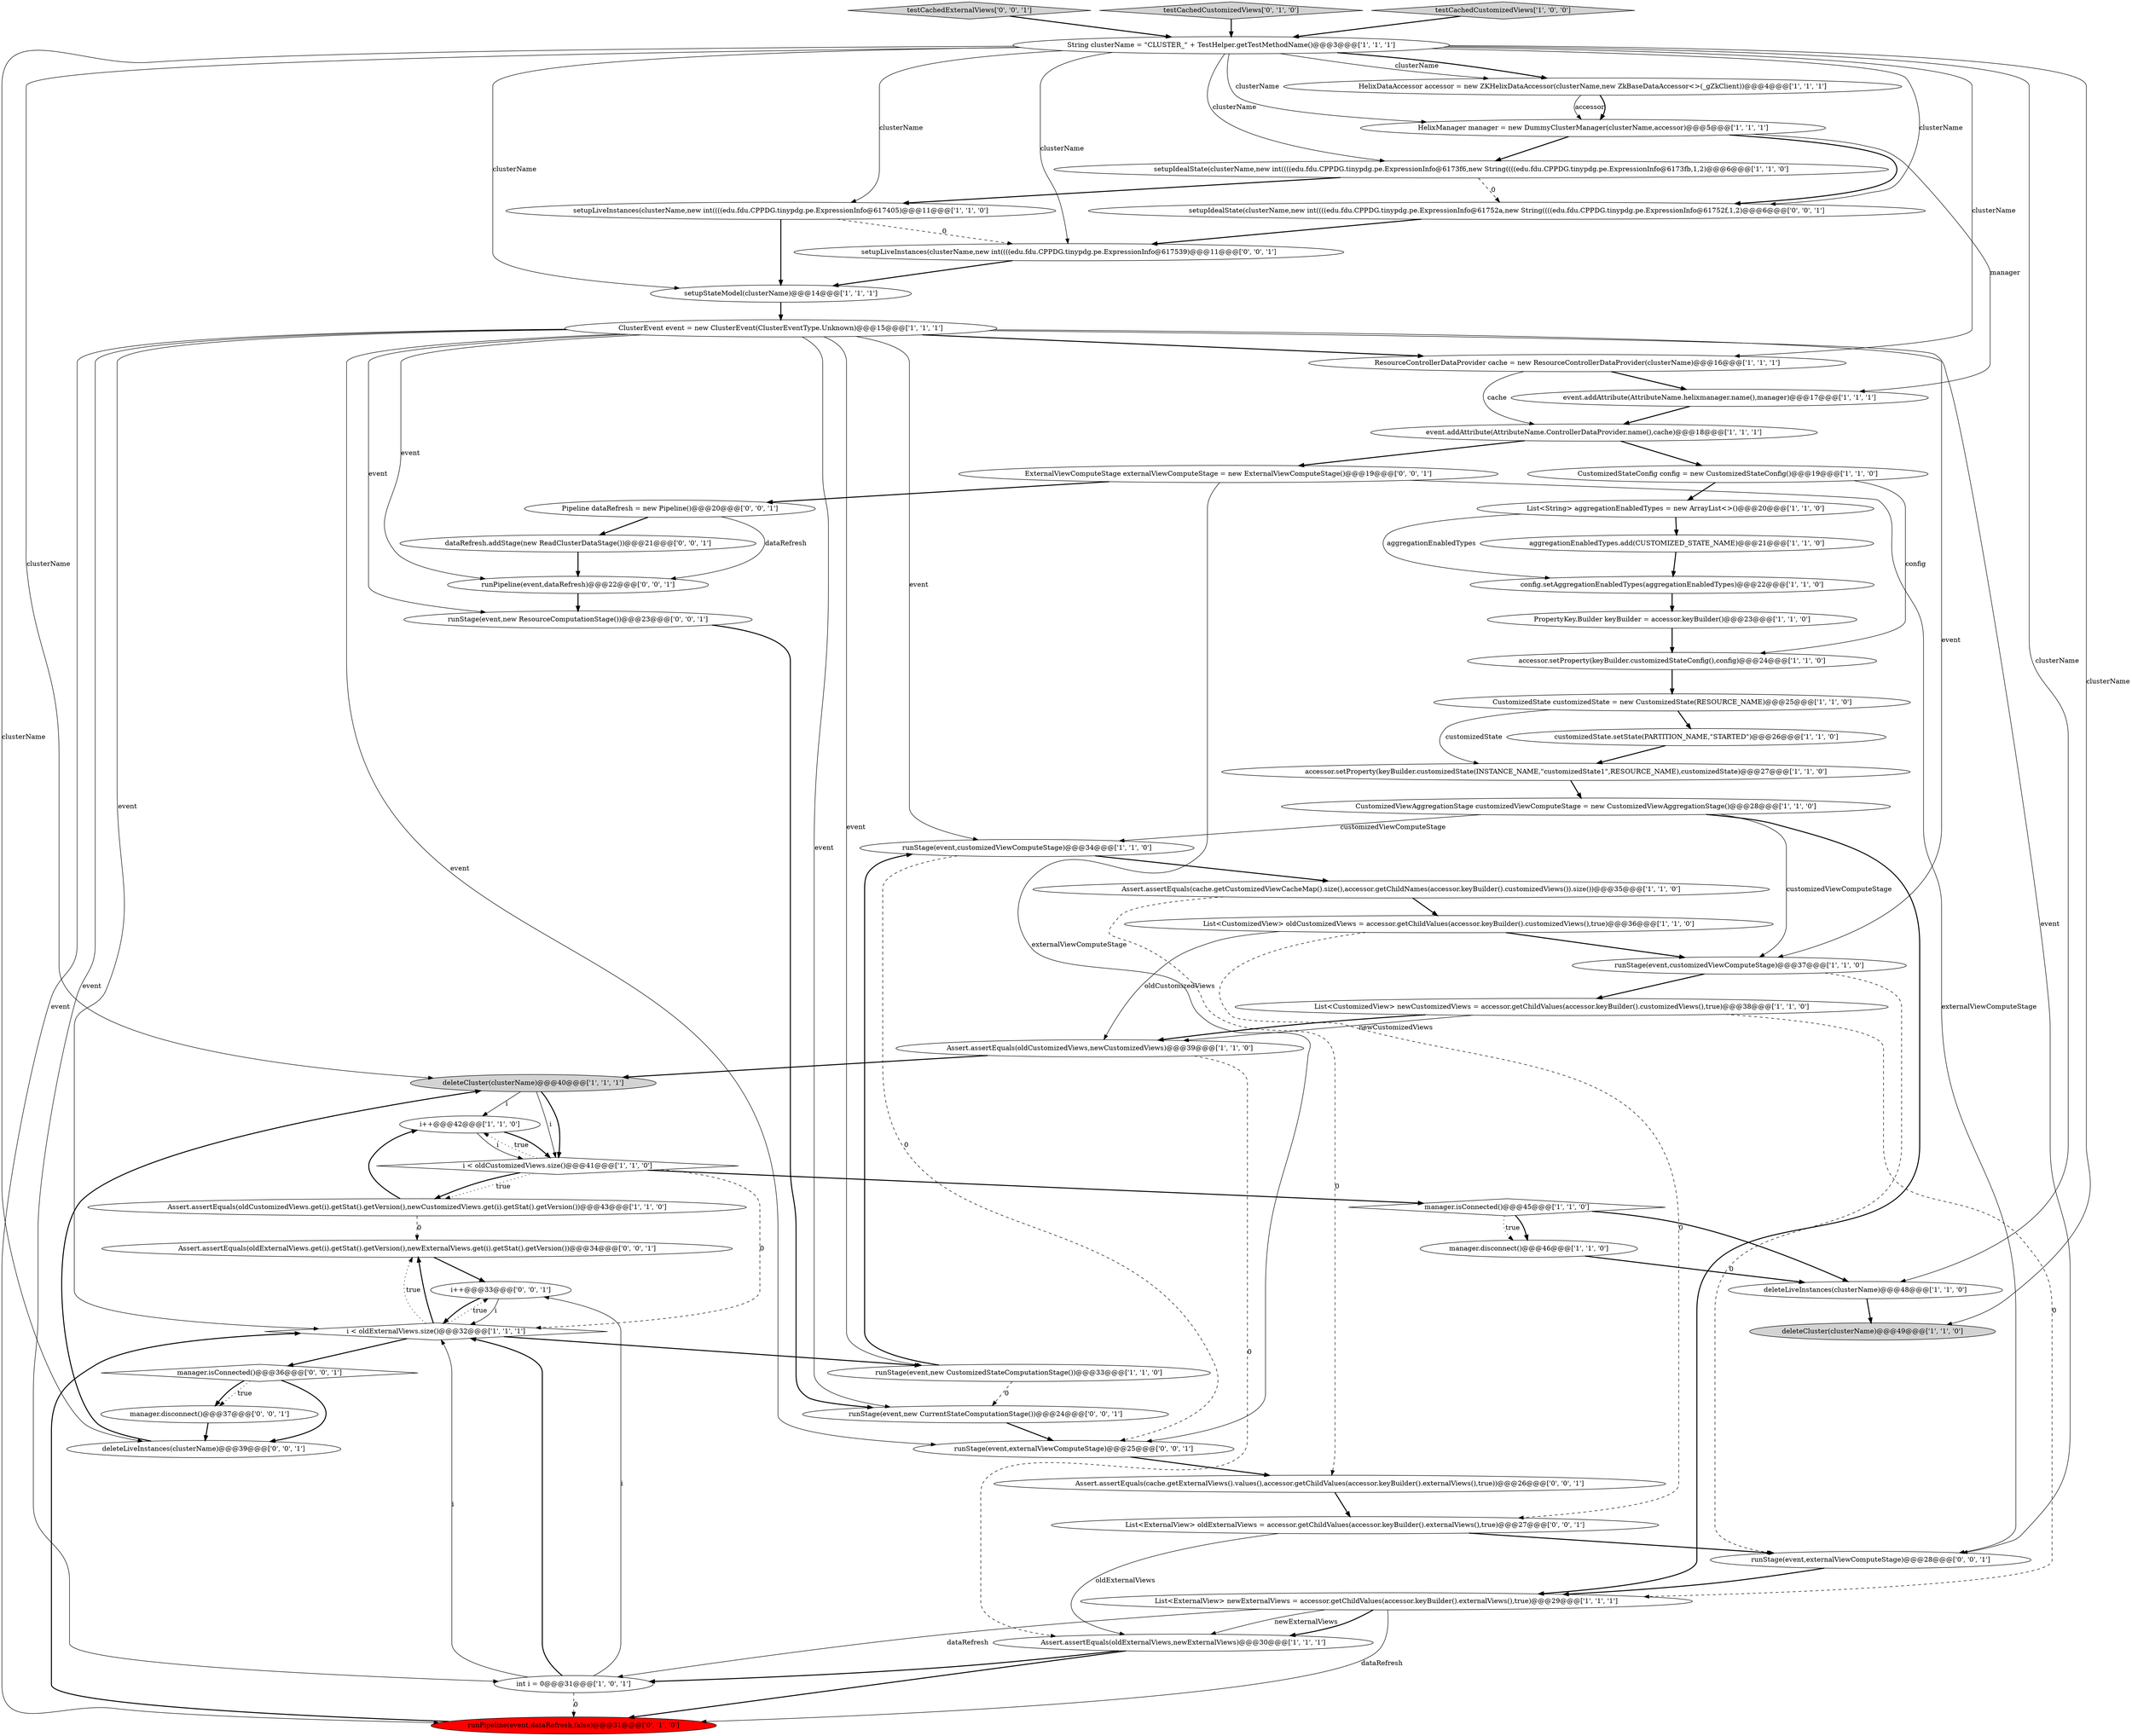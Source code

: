 digraph {
24 [style = filled, label = "List<String> aggregationEnabledTypes = new ArrayList<>()@@@20@@@['1', '1', '0']", fillcolor = white, shape = ellipse image = "AAA0AAABBB1BBB"];
43 [style = filled, label = "runStage(event,new ResourceComputationStage())@@@23@@@['0', '0', '1']", fillcolor = white, shape = ellipse image = "AAA0AAABBB3BBB"];
31 [style = filled, label = "accessor.setProperty(keyBuilder.customizedState(INSTANCE_NAME,\"customizedState1\",RESOURCE_NAME),customizedState)@@@27@@@['1', '1', '0']", fillcolor = white, shape = ellipse image = "AAA0AAABBB1BBB"];
17 [style = filled, label = "List<CustomizedView> oldCustomizedViews = accessor.getChildValues(accessor.keyBuilder().customizedViews(),true)@@@36@@@['1', '1', '0']", fillcolor = white, shape = ellipse image = "AAA0AAABBB1BBB"];
15 [style = filled, label = "CustomizedViewAggregationStage customizedViewComputeStage = new CustomizedViewAggregationStage()@@@28@@@['1', '1', '0']", fillcolor = white, shape = ellipse image = "AAA0AAABBB1BBB"];
30 [style = filled, label = "customizedState.setState(PARTITION_NAME,\"STARTED\")@@@26@@@['1', '1', '0']", fillcolor = white, shape = ellipse image = "AAA0AAABBB1BBB"];
55 [style = filled, label = "runPipeline(event,dataRefresh)@@@22@@@['0', '0', '1']", fillcolor = white, shape = ellipse image = "AAA0AAABBB3BBB"];
58 [style = filled, label = "setupIdealState(clusterName,new int((((edu.fdu.CPPDG.tinypdg.pe.ExpressionInfo@61752a,new String((((edu.fdu.CPPDG.tinypdg.pe.ExpressionInfo@61752f,1,2)@@@6@@@['0', '0', '1']", fillcolor = white, shape = ellipse image = "AAA0AAABBB3BBB"];
4 [style = filled, label = "i++@@@42@@@['1', '1', '0']", fillcolor = white, shape = ellipse image = "AAA0AAABBB1BBB"];
23 [style = filled, label = "Assert.assertEquals(oldCustomizedViews,newCustomizedViews)@@@39@@@['1', '1', '0']", fillcolor = white, shape = ellipse image = "AAA0AAABBB1BBB"];
27 [style = filled, label = "setupStateModel(clusterName)@@@14@@@['1', '1', '1']", fillcolor = white, shape = ellipse image = "AAA0AAABBB1BBB"];
54 [style = filled, label = "dataRefresh.addStage(new ReadClusterDataStage())@@@21@@@['0', '0', '1']", fillcolor = white, shape = ellipse image = "AAA0AAABBB3BBB"];
19 [style = filled, label = "deleteCluster(clusterName)@@@40@@@['1', '1', '1']", fillcolor = lightgray, shape = ellipse image = "AAA0AAABBB1BBB"];
6 [style = filled, label = "runStage(event,customizedViewComputeStage)@@@34@@@['1', '1', '0']", fillcolor = white, shape = ellipse image = "AAA0AAABBB1BBB"];
21 [style = filled, label = "event.addAttribute(AttributeName.helixmanager.name(),manager)@@@17@@@['1', '1', '1']", fillcolor = white, shape = ellipse image = "AAA0AAABBB1BBB"];
59 [style = filled, label = "Assert.assertEquals(cache.getExternalViews().values(),accessor.getChildValues(accessor.keyBuilder().externalViews(),true))@@@26@@@['0', '0', '1']", fillcolor = white, shape = ellipse image = "AAA0AAABBB3BBB"];
51 [style = filled, label = "manager.isConnected()@@@36@@@['0', '0', '1']", fillcolor = white, shape = diamond image = "AAA0AAABBB3BBB"];
45 [style = filled, label = "runStage(event,externalViewComputeStage)@@@28@@@['0', '0', '1']", fillcolor = white, shape = ellipse image = "AAA0AAABBB3BBB"];
25 [style = filled, label = "setupIdealState(clusterName,new int((((edu.fdu.CPPDG.tinypdg.pe.ExpressionInfo@6173f6,new String((((edu.fdu.CPPDG.tinypdg.pe.ExpressionInfo@6173fb,1,2)@@@6@@@['1', '1', '0']", fillcolor = white, shape = ellipse image = "AAA0AAABBB1BBB"];
32 [style = filled, label = "event.addAttribute(AttributeName.ControllerDataProvider.name(),cache)@@@18@@@['1', '1', '1']", fillcolor = white, shape = ellipse image = "AAA0AAABBB1BBB"];
33 [style = filled, label = "HelixDataAccessor accessor = new ZKHelixDataAccessor(clusterName,new ZkBaseDataAccessor<>(_gZkClient))@@@4@@@['1', '1', '1']", fillcolor = white, shape = ellipse image = "AAA0AAABBB1BBB"];
16 [style = filled, label = "runStage(event,customizedViewComputeStage)@@@37@@@['1', '1', '0']", fillcolor = white, shape = ellipse image = "AAA0AAABBB1BBB"];
1 [style = filled, label = "deleteLiveInstances(clusterName)@@@48@@@['1', '1', '0']", fillcolor = white, shape = ellipse image = "AAA0AAABBB1BBB"];
12 [style = filled, label = "Assert.assertEquals(oldCustomizedViews.get(i).getStat().getVersion(),newCustomizedViews.get(i).getStat().getVersion())@@@43@@@['1', '1', '0']", fillcolor = white, shape = ellipse image = "AAA0AAABBB1BBB"];
48 [style = filled, label = "testCachedExternalViews['0', '0', '1']", fillcolor = lightgray, shape = diamond image = "AAA0AAABBB3BBB"];
18 [style = filled, label = "PropertyKey.Builder keyBuilder = accessor.keyBuilder()@@@23@@@['1', '1', '0']", fillcolor = white, shape = ellipse image = "AAA0AAABBB1BBB"];
29 [style = filled, label = "setupLiveInstances(clusterName,new int((((edu.fdu.CPPDG.tinypdg.pe.ExpressionInfo@617405)@@@11@@@['1', '1', '0']", fillcolor = white, shape = ellipse image = "AAA0AAABBB1BBB"];
37 [style = filled, label = "i < oldExternalViews.size()@@@32@@@['1', '1', '1']", fillcolor = white, shape = diamond image = "AAA0AAABBB1BBB"];
40 [style = filled, label = "runPipeline(event,dataRefresh,false)@@@31@@@['0', '1', '0']", fillcolor = red, shape = ellipse image = "AAA1AAABBB2BBB"];
22 [style = filled, label = "ResourceControllerDataProvider cache = new ResourceControllerDataProvider(clusterName)@@@16@@@['1', '1', '1']", fillcolor = white, shape = ellipse image = "AAA0AAABBB1BBB"];
42 [style = filled, label = "Pipeline dataRefresh = new Pipeline()@@@20@@@['0', '0', '1']", fillcolor = white, shape = ellipse image = "AAA0AAABBB3BBB"];
35 [style = filled, label = "ClusterEvent event = new ClusterEvent(ClusterEventType.Unknown)@@@15@@@['1', '1', '1']", fillcolor = white, shape = ellipse image = "AAA0AAABBB1BBB"];
50 [style = filled, label = "i++@@@33@@@['0', '0', '1']", fillcolor = white, shape = ellipse image = "AAA0AAABBB3BBB"];
36 [style = filled, label = "List<ExternalView> newExternalViews = accessor.getChildValues(accessor.keyBuilder().externalViews(),true)@@@29@@@['1', '1', '1']", fillcolor = white, shape = ellipse image = "AAA0AAABBB1BBB"];
11 [style = filled, label = "accessor.setProperty(keyBuilder.customizedStateConfig(),config)@@@24@@@['1', '1', '0']", fillcolor = white, shape = ellipse image = "AAA0AAABBB1BBB"];
14 [style = filled, label = "manager.isConnected()@@@45@@@['1', '1', '0']", fillcolor = white, shape = diamond image = "AAA0AAABBB1BBB"];
41 [style = filled, label = "testCachedCustomizedViews['0', '1', '0']", fillcolor = lightgray, shape = diamond image = "AAA0AAABBB2BBB"];
34 [style = filled, label = "int i = 0@@@31@@@['1', '0', '1']", fillcolor = white, shape = ellipse image = "AAA0AAABBB1BBB"];
56 [style = filled, label = "deleteLiveInstances(clusterName)@@@39@@@['0', '0', '1']", fillcolor = white, shape = ellipse image = "AAA0AAABBB3BBB"];
0 [style = filled, label = "CustomizedStateConfig config = new CustomizedStateConfig()@@@19@@@['1', '1', '0']", fillcolor = white, shape = ellipse image = "AAA0AAABBB1BBB"];
3 [style = filled, label = "Assert.assertEquals(oldExternalViews,newExternalViews)@@@30@@@['1', '1', '1']", fillcolor = white, shape = ellipse image = "AAA0AAABBB1BBB"];
2 [style = filled, label = "CustomizedState customizedState = new CustomizedState(RESOURCE_NAME)@@@25@@@['1', '1', '0']", fillcolor = white, shape = ellipse image = "AAA0AAABBB1BBB"];
20 [style = filled, label = "HelixManager manager = new DummyClusterManager(clusterName,accessor)@@@5@@@['1', '1', '1']", fillcolor = white, shape = ellipse image = "AAA0AAABBB1BBB"];
46 [style = filled, label = "List<ExternalView> oldExternalViews = accessor.getChildValues(accessor.keyBuilder().externalViews(),true)@@@27@@@['0', '0', '1']", fillcolor = white, shape = ellipse image = "AAA0AAABBB3BBB"];
7 [style = filled, label = "Assert.assertEquals(cache.getCustomizedViewCacheMap().size(),accessor.getChildNames(accessor.keyBuilder().customizedViews()).size())@@@35@@@['1', '1', '0']", fillcolor = white, shape = ellipse image = "AAA0AAABBB1BBB"];
13 [style = filled, label = "String clusterName = \"CLUSTER_\" + TestHelper.getTestMethodName()@@@3@@@['1', '1', '1']", fillcolor = white, shape = ellipse image = "AAA0AAABBB1BBB"];
44 [style = filled, label = "Assert.assertEquals(oldExternalViews.get(i).getStat().getVersion(),newExternalViews.get(i).getStat().getVersion())@@@34@@@['0', '0', '1']", fillcolor = white, shape = ellipse image = "AAA0AAABBB3BBB"];
5 [style = filled, label = "config.setAggregationEnabledTypes(aggregationEnabledTypes)@@@22@@@['1', '1', '0']", fillcolor = white, shape = ellipse image = "AAA0AAABBB1BBB"];
52 [style = filled, label = "manager.disconnect()@@@37@@@['0', '0', '1']", fillcolor = white, shape = ellipse image = "AAA0AAABBB3BBB"];
39 [style = filled, label = "runStage(event,new CustomizedStateComputationStage())@@@33@@@['1', '1', '0']", fillcolor = white, shape = ellipse image = "AAA0AAABBB1BBB"];
47 [style = filled, label = "runStage(event,new CurrentStateComputationStage())@@@24@@@['0', '0', '1']", fillcolor = white, shape = ellipse image = "AAA0AAABBB3BBB"];
9 [style = filled, label = "List<CustomizedView> newCustomizedViews = accessor.getChildValues(accessor.keyBuilder().customizedViews(),true)@@@38@@@['1', '1', '0']", fillcolor = white, shape = ellipse image = "AAA0AAABBB1BBB"];
26 [style = filled, label = "aggregationEnabledTypes.add(CUSTOMIZED_STATE_NAME)@@@21@@@['1', '1', '0']", fillcolor = white, shape = ellipse image = "AAA0AAABBB1BBB"];
49 [style = filled, label = "runStage(event,externalViewComputeStage)@@@25@@@['0', '0', '1']", fillcolor = white, shape = ellipse image = "AAA0AAABBB3BBB"];
10 [style = filled, label = "testCachedCustomizedViews['1', '0', '0']", fillcolor = lightgray, shape = diamond image = "AAA0AAABBB1BBB"];
28 [style = filled, label = "deleteCluster(clusterName)@@@49@@@['1', '1', '0']", fillcolor = lightgray, shape = ellipse image = "AAA0AAABBB1BBB"];
38 [style = filled, label = "manager.disconnect()@@@46@@@['1', '1', '0']", fillcolor = white, shape = ellipse image = "AAA0AAABBB1BBB"];
53 [style = filled, label = "ExternalViewComputeStage externalViewComputeStage = new ExternalViewComputeStage()@@@19@@@['0', '0', '1']", fillcolor = white, shape = ellipse image = "AAA0AAABBB3BBB"];
8 [style = filled, label = "i < oldCustomizedViews.size()@@@41@@@['1', '1', '0']", fillcolor = white, shape = diamond image = "AAA0AAABBB1BBB"];
57 [style = filled, label = "setupLiveInstances(clusterName,new int((((edu.fdu.CPPDG.tinypdg.pe.ExpressionInfo@617539)@@@11@@@['0', '0', '1']", fillcolor = white, shape = ellipse image = "AAA0AAABBB3BBB"];
13->20 [style = solid, label="clusterName"];
17->23 [style = solid, label="oldCustomizedViews"];
32->53 [style = bold, label=""];
0->11 [style = solid, label="config"];
54->55 [style = bold, label=""];
9->36 [style = dashed, label="0"];
49->59 [style = bold, label=""];
20->58 [style = bold, label=""];
35->43 [style = solid, label="event"];
32->0 [style = bold, label=""];
39->6 [style = bold, label=""];
35->45 [style = solid, label="event"];
25->29 [style = bold, label=""];
8->4 [style = dotted, label="true"];
3->34 [style = bold, label=""];
35->39 [style = solid, label="event"];
47->49 [style = bold, label=""];
42->55 [style = solid, label="dataRefresh"];
36->3 [style = solid, label="newExternalViews"];
1->28 [style = bold, label=""];
13->25 [style = solid, label="clusterName"];
37->50 [style = dotted, label="true"];
17->46 [style = dashed, label="0"];
0->24 [style = bold, label=""];
51->52 [style = dotted, label="true"];
9->23 [style = solid, label="newCustomizedViews"];
12->44 [style = dashed, label="0"];
19->8 [style = solid, label="i"];
4->8 [style = bold, label=""];
35->47 [style = solid, label="event"];
34->37 [style = solid, label="i"];
15->16 [style = solid, label="customizedViewComputeStage"];
41->13 [style = bold, label=""];
35->40 [style = solid, label="event"];
16->9 [style = bold, label=""];
17->16 [style = bold, label=""];
40->37 [style = bold, label=""];
50->37 [style = bold, label=""];
18->11 [style = bold, label=""];
44->50 [style = bold, label=""];
14->38 [style = bold, label=""];
13->33 [style = solid, label="clusterName"];
20->25 [style = bold, label=""];
20->21 [style = solid, label="manager"];
34->40 [style = dashed, label="0"];
4->8 [style = solid, label="i"];
15->6 [style = solid, label="customizedViewComputeStage"];
6->49 [style = dashed, label="0"];
29->27 [style = bold, label=""];
33->20 [style = solid, label="accessor"];
22->32 [style = solid, label="cache"];
43->47 [style = bold, label=""];
8->12 [style = dotted, label="true"];
7->59 [style = dashed, label="0"];
16->45 [style = dashed, label="0"];
19->4 [style = solid, label="i"];
48->13 [style = bold, label=""];
6->7 [style = bold, label=""];
13->1 [style = solid, label="clusterName"];
35->6 [style = solid, label="event"];
13->56 [style = solid, label="clusterName"];
13->27 [style = solid, label="clusterName"];
35->34 [style = solid, label="event"];
59->46 [style = bold, label=""];
15->36 [style = bold, label=""];
7->17 [style = bold, label=""];
53->42 [style = bold, label=""];
45->36 [style = bold, label=""];
8->14 [style = bold, label=""];
58->57 [style = bold, label=""];
53->49 [style = solid, label="externalViewComputeStage"];
2->31 [style = solid, label="customizedState"];
5->18 [style = bold, label=""];
51->52 [style = bold, label=""];
27->35 [style = bold, label=""];
38->1 [style = bold, label=""];
35->49 [style = solid, label="event"];
24->5 [style = solid, label="aggregationEnabledTypes"];
50->37 [style = solid, label="i"];
23->3 [style = dashed, label="0"];
24->26 [style = bold, label=""];
10->13 [style = bold, label=""];
30->31 [style = bold, label=""];
23->19 [style = bold, label=""];
37->44 [style = bold, label=""];
35->55 [style = solid, label="event"];
55->43 [style = bold, label=""];
39->47 [style = dashed, label="0"];
37->44 [style = dotted, label="true"];
37->39 [style = bold, label=""];
8->12 [style = bold, label=""];
25->58 [style = dashed, label="0"];
8->37 [style = dashed, label="0"];
29->57 [style = dashed, label="0"];
33->20 [style = bold, label=""];
3->40 [style = bold, label=""];
37->51 [style = bold, label=""];
35->16 [style = solid, label="event"];
26->5 [style = bold, label=""];
35->22 [style = bold, label=""];
46->3 [style = solid, label="oldExternalViews"];
22->21 [style = bold, label=""];
36->40 [style = solid, label="dataRefresh"];
13->57 [style = solid, label="clusterName"];
51->56 [style = bold, label=""];
52->56 [style = bold, label=""];
36->34 [style = solid, label="dataRefresh"];
13->58 [style = solid, label="clusterName"];
31->15 [style = bold, label=""];
11->2 [style = bold, label=""];
19->8 [style = bold, label=""];
14->1 [style = bold, label=""];
34->50 [style = solid, label="i"];
9->23 [style = bold, label=""];
13->29 [style = solid, label="clusterName"];
57->27 [style = bold, label=""];
14->38 [style = dotted, label="true"];
34->37 [style = bold, label=""];
12->4 [style = bold, label=""];
21->32 [style = bold, label=""];
56->19 [style = bold, label=""];
13->28 [style = solid, label="clusterName"];
46->45 [style = bold, label=""];
53->45 [style = solid, label="externalViewComputeStage"];
42->54 [style = bold, label=""];
2->30 [style = bold, label=""];
13->33 [style = bold, label=""];
13->22 [style = solid, label="clusterName"];
35->37 [style = solid, label="event"];
13->19 [style = solid, label="clusterName"];
36->3 [style = bold, label=""];
}
